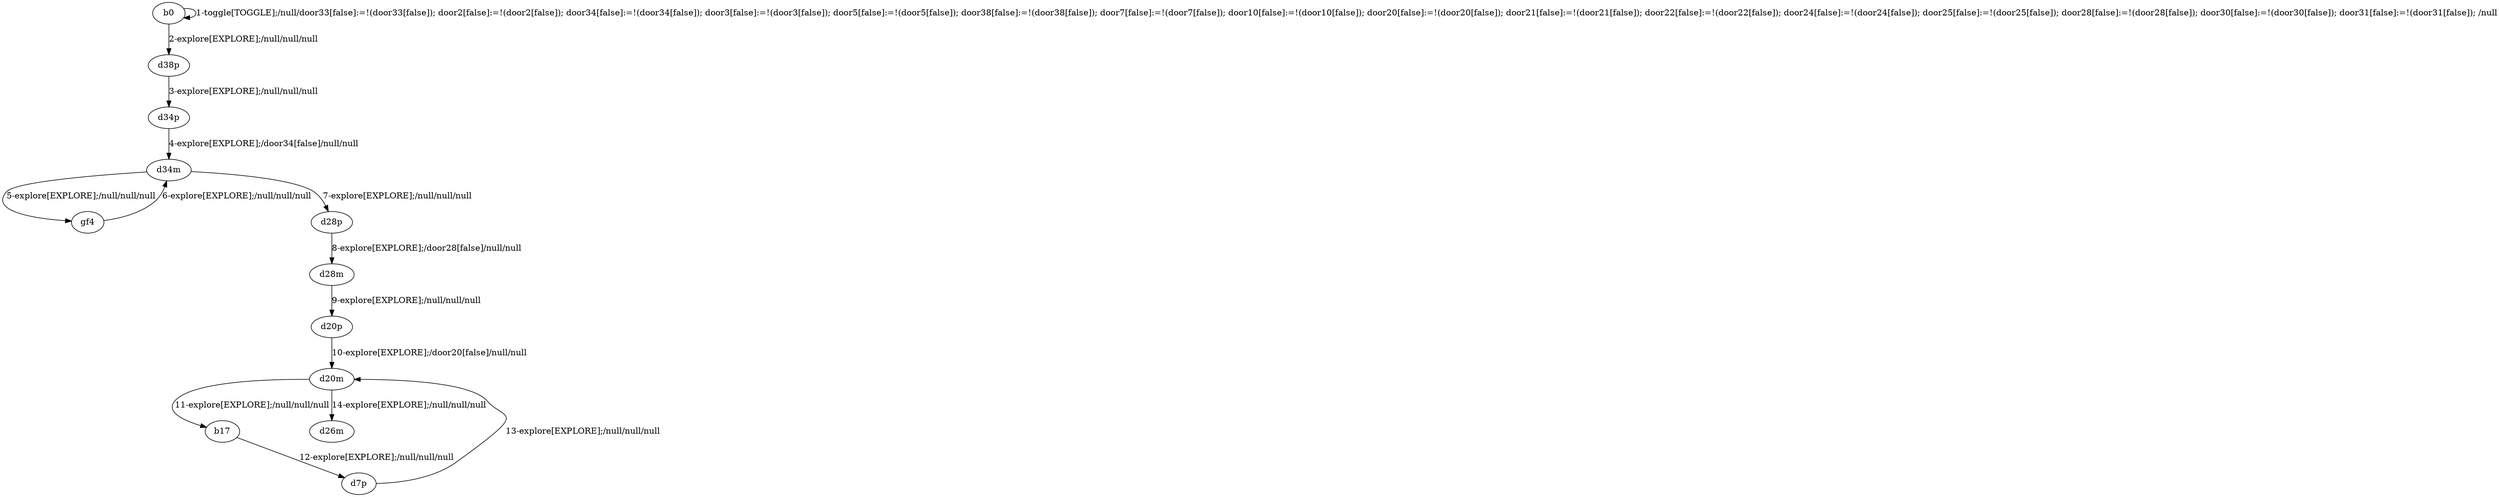 # Total number of goals covered by this test: 2
# d7p --> d20m
# d20m --> d26m

digraph g {
"b0" -> "b0" [label = "1-toggle[TOGGLE];/null/door33[false]:=!(door33[false]); door2[false]:=!(door2[false]); door34[false]:=!(door34[false]); door3[false]:=!(door3[false]); door5[false]:=!(door5[false]); door38[false]:=!(door38[false]); door7[false]:=!(door7[false]); door10[false]:=!(door10[false]); door20[false]:=!(door20[false]); door21[false]:=!(door21[false]); door22[false]:=!(door22[false]); door24[false]:=!(door24[false]); door25[false]:=!(door25[false]); door28[false]:=!(door28[false]); door30[false]:=!(door30[false]); door31[false]:=!(door31[false]); /null"];
"b0" -> "d38p" [label = "2-explore[EXPLORE];/null/null/null"];
"d38p" -> "d34p" [label = "3-explore[EXPLORE];/null/null/null"];
"d34p" -> "d34m" [label = "4-explore[EXPLORE];/door34[false]/null/null"];
"d34m" -> "gf4" [label = "5-explore[EXPLORE];/null/null/null"];
"gf4" -> "d34m" [label = "6-explore[EXPLORE];/null/null/null"];
"d34m" -> "d28p" [label = "7-explore[EXPLORE];/null/null/null"];
"d28p" -> "d28m" [label = "8-explore[EXPLORE];/door28[false]/null/null"];
"d28m" -> "d20p" [label = "9-explore[EXPLORE];/null/null/null"];
"d20p" -> "d20m" [label = "10-explore[EXPLORE];/door20[false]/null/null"];
"d20m" -> "b17" [label = "11-explore[EXPLORE];/null/null/null"];
"b17" -> "d7p" [label = "12-explore[EXPLORE];/null/null/null"];
"d7p" -> "d20m" [label = "13-explore[EXPLORE];/null/null/null"];
"d20m" -> "d26m" [label = "14-explore[EXPLORE];/null/null/null"];
}